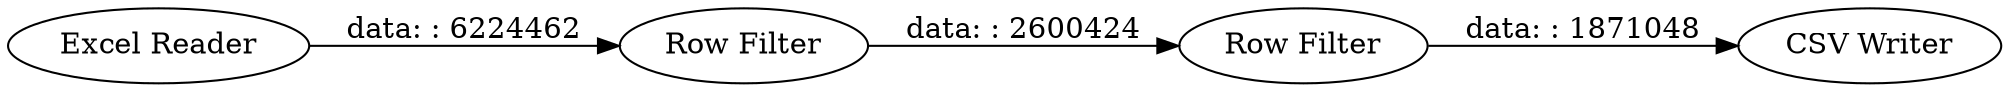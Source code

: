 digraph {
	"-521369073320815914_4" [label="Excel Reader"]
	"-521369073320815914_1" [label="Row Filter"]
	"-521369073320815914_3" [label="CSV Writer"]
	"-521369073320815914_2" [label="Row Filter"]
	"-521369073320815914_1" -> "-521369073320815914_2" [label="data: : 2600424"]
	"-521369073320815914_2" -> "-521369073320815914_3" [label="data: : 1871048"]
	"-521369073320815914_4" -> "-521369073320815914_1" [label="data: : 6224462"]
	rankdir=LR
}
